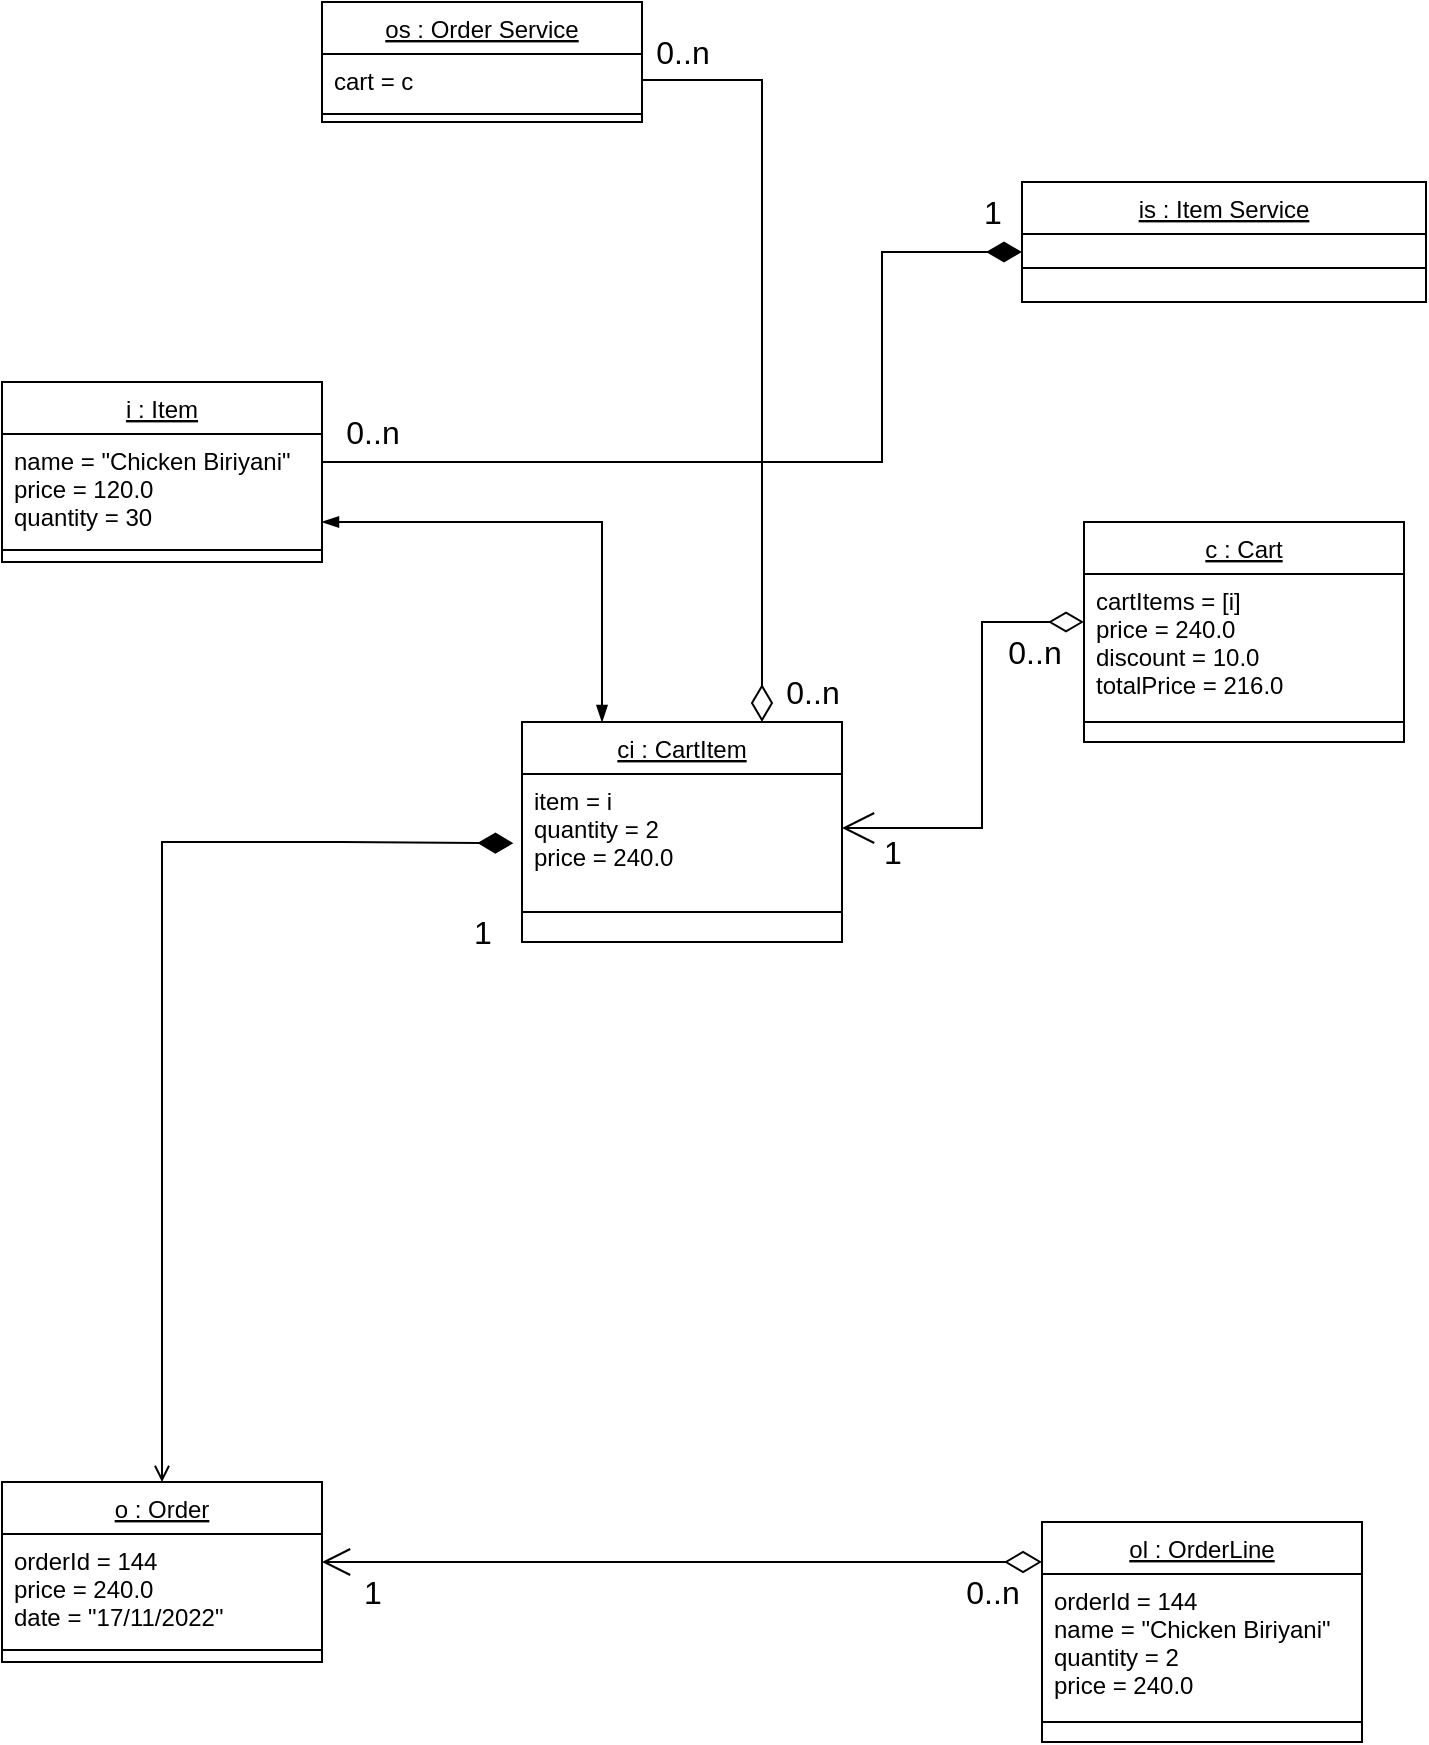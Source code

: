 <mxfile version="20.5.3" type="device"><diagram id="C5RBs43oDa-KdzZeNtuy" name="Page-1"><mxGraphModel dx="1038" dy="543" grid="1" gridSize="10" guides="1" tooltips="1" connect="1" arrows="1" fold="1" page="1" pageScale="1" pageWidth="827" pageHeight="1169" math="0" shadow="0"><root><mxCell id="WIyWlLk6GJQsqaUBKTNV-0"/><mxCell id="WIyWlLk6GJQsqaUBKTNV-1" parent="WIyWlLk6GJQsqaUBKTNV-0"/><mxCell id="zkfFHV4jXpPFQw0GAbJ--0" value="os : Order Service" style="swimlane;fontStyle=4;align=center;verticalAlign=top;childLayout=stackLayout;horizontal=1;startSize=26;horizontalStack=0;resizeParent=1;resizeLast=0;collapsible=1;marginBottom=0;rounded=0;shadow=0;strokeWidth=1;" parent="WIyWlLk6GJQsqaUBKTNV-1" vertex="1"><mxGeometry x="160" y="120" width="160" height="60" as="geometry"><mxRectangle x="220" y="120" width="160" height="26" as="alternateBounds"/></mxGeometry></mxCell><mxCell id="zkfFHV4jXpPFQw0GAbJ--1" value="cart = c" style="text;align=left;verticalAlign=top;spacingLeft=4;spacingRight=4;overflow=hidden;rotatable=0;points=[[0,0.5],[1,0.5]];portConstraint=eastwest;" parent="zkfFHV4jXpPFQw0GAbJ--0" vertex="1"><mxGeometry y="26" width="160" height="26" as="geometry"/></mxCell><mxCell id="zkfFHV4jXpPFQw0GAbJ--4" value="" style="line;html=1;strokeWidth=1;align=left;verticalAlign=middle;spacingTop=-1;spacingLeft=3;spacingRight=3;rotatable=0;labelPosition=right;points=[];portConstraint=eastwest;" parent="zkfFHV4jXpPFQw0GAbJ--0" vertex="1"><mxGeometry y="52" width="160" height="8" as="geometry"/></mxCell><mxCell id="zkfFHV4jXpPFQw0GAbJ--17" value="is : Item Service" style="swimlane;fontStyle=4;align=center;verticalAlign=top;childLayout=stackLayout;horizontal=1;startSize=26;horizontalStack=0;resizeParent=1;resizeLast=0;collapsible=1;marginBottom=0;rounded=0;shadow=0;strokeWidth=1;" parent="WIyWlLk6GJQsqaUBKTNV-1" vertex="1"><mxGeometry x="510" y="210" width="202" height="60" as="geometry"><mxRectangle x="550" y="140" width="160" height="26" as="alternateBounds"/></mxGeometry></mxCell><mxCell id="zkfFHV4jXpPFQw0GAbJ--23" value="" style="line;html=1;strokeWidth=1;align=left;verticalAlign=middle;spacingTop=-1;spacingLeft=3;spacingRight=3;rotatable=0;labelPosition=right;points=[];portConstraint=eastwest;" parent="zkfFHV4jXpPFQw0GAbJ--17" vertex="1"><mxGeometry y="26" width="202" height="34" as="geometry"/></mxCell><mxCell id="wBE48z0EoG066f2JHgsS-4" value="c : Cart" style="swimlane;fontStyle=4;align=center;verticalAlign=top;childLayout=stackLayout;horizontal=1;startSize=26;horizontalStack=0;resizeParent=1;resizeLast=0;collapsible=1;marginBottom=0;rounded=0;shadow=0;strokeWidth=1;" parent="WIyWlLk6GJQsqaUBKTNV-1" vertex="1"><mxGeometry x="541" y="380" width="160" height="110" as="geometry"><mxRectangle x="220" y="120" width="160" height="26" as="alternateBounds"/></mxGeometry></mxCell><mxCell id="wBE48z0EoG066f2JHgsS-5" value="cartItems = [i]&#10;price = 240.0&#10;discount = 10.0&#10;totalPrice = 216.0" style="text;align=left;verticalAlign=top;spacingLeft=4;spacingRight=4;overflow=hidden;rotatable=0;points=[[0,0.5],[1,0.5]];portConstraint=eastwest;" parent="wBE48z0EoG066f2JHgsS-4" vertex="1"><mxGeometry y="26" width="160" height="64" as="geometry"/></mxCell><mxCell id="wBE48z0EoG066f2JHgsS-6" value="" style="line;html=1;strokeWidth=1;align=left;verticalAlign=middle;spacingTop=-1;spacingLeft=3;spacingRight=3;rotatable=0;labelPosition=right;points=[];portConstraint=eastwest;" parent="wBE48z0EoG066f2JHgsS-4" vertex="1"><mxGeometry y="90" width="160" height="20" as="geometry"/></mxCell><mxCell id="wBE48z0EoG066f2JHgsS-8" value="ci : CartItem" style="swimlane;fontStyle=4;align=center;verticalAlign=top;childLayout=stackLayout;horizontal=1;startSize=26;horizontalStack=0;resizeParent=1;resizeLast=0;collapsible=1;marginBottom=0;rounded=0;shadow=0;strokeWidth=1;" parent="WIyWlLk6GJQsqaUBKTNV-1" vertex="1"><mxGeometry x="260" y="480" width="160" height="110" as="geometry"><mxRectangle x="220" y="120" width="160" height="26" as="alternateBounds"/></mxGeometry></mxCell><mxCell id="wBE48z0EoG066f2JHgsS-9" value="item = i&#10;quantity = 2&#10;price = 240.0" style="text;align=left;verticalAlign=top;spacingLeft=4;spacingRight=4;overflow=hidden;rotatable=0;points=[[0,0.5],[1,0.5]];portConstraint=eastwest;" parent="wBE48z0EoG066f2JHgsS-8" vertex="1"><mxGeometry y="26" width="160" height="54" as="geometry"/></mxCell><mxCell id="wBE48z0EoG066f2JHgsS-10" value="" style="line;html=1;strokeWidth=1;align=left;verticalAlign=middle;spacingTop=-1;spacingLeft=3;spacingRight=3;rotatable=0;labelPosition=right;points=[];portConstraint=eastwest;" parent="wBE48z0EoG066f2JHgsS-8" vertex="1"><mxGeometry y="80" width="160" height="30" as="geometry"/></mxCell><mxCell id="wBE48z0EoG066f2JHgsS-13" value="i : Item" style="swimlane;fontStyle=4;align=center;verticalAlign=top;childLayout=stackLayout;horizontal=1;startSize=26;horizontalStack=0;resizeParent=1;resizeLast=0;collapsible=1;marginBottom=0;rounded=0;shadow=0;strokeWidth=1;" parent="WIyWlLk6GJQsqaUBKTNV-1" vertex="1"><mxGeometry y="310" width="160" height="90" as="geometry"><mxRectangle x="220" y="120" width="160" height="26" as="alternateBounds"/></mxGeometry></mxCell><mxCell id="wBE48z0EoG066f2JHgsS-14" value="name = &quot;Chicken Biriyani&quot;&#10;price = 120.0&#10;quantity = 30" style="text;align=left;verticalAlign=top;spacingLeft=4;spacingRight=4;overflow=hidden;rotatable=0;points=[[0,0.5],[1,0.5]];portConstraint=eastwest;" parent="wBE48z0EoG066f2JHgsS-13" vertex="1"><mxGeometry y="26" width="160" height="54" as="geometry"/></mxCell><mxCell id="wBE48z0EoG066f2JHgsS-15" value="" style="line;html=1;strokeWidth=1;align=left;verticalAlign=middle;spacingTop=-1;spacingLeft=3;spacingRight=3;rotatable=0;labelPosition=right;points=[];portConstraint=eastwest;" parent="wBE48z0EoG066f2JHgsS-13" vertex="1"><mxGeometry y="80" width="160" height="8" as="geometry"/></mxCell><mxCell id="wBE48z0EoG066f2JHgsS-17" value="ol : OrderLine" style="swimlane;fontStyle=4;align=center;verticalAlign=top;childLayout=stackLayout;horizontal=1;startSize=26;horizontalStack=0;resizeParent=1;resizeLast=0;collapsible=1;marginBottom=0;rounded=0;shadow=0;strokeWidth=1;" parent="WIyWlLk6GJQsqaUBKTNV-1" vertex="1"><mxGeometry x="520" y="880" width="160" height="110" as="geometry"><mxRectangle x="220" y="120" width="160" height="26" as="alternateBounds"/></mxGeometry></mxCell><mxCell id="wBE48z0EoG066f2JHgsS-18" value="orderId = 144&#10;name = &quot;Chicken Biriyani&quot;&#10;quantity = 2&#10;price = 240.0" style="text;align=left;verticalAlign=top;spacingLeft=4;spacingRight=4;overflow=hidden;rotatable=0;points=[[0,0.5],[1,0.5]];portConstraint=eastwest;" parent="wBE48z0EoG066f2JHgsS-17" vertex="1"><mxGeometry y="26" width="160" height="64" as="geometry"/></mxCell><mxCell id="wBE48z0EoG066f2JHgsS-19" value="" style="line;html=1;strokeWidth=1;align=left;verticalAlign=middle;spacingTop=-1;spacingLeft=3;spacingRight=3;rotatable=0;labelPosition=right;points=[];portConstraint=eastwest;" parent="wBE48z0EoG066f2JHgsS-17" vertex="1"><mxGeometry y="90" width="160" height="20" as="geometry"/></mxCell><mxCell id="wBE48z0EoG066f2JHgsS-34" style="edgeStyle=none;rounded=0;orthogonalLoop=1;jettySize=auto;html=1;fontSize=12;startArrow=open;startFill=0;endArrow=diamondThin;endFill=1;sourcePerimeterSpacing=8;targetPerimeterSpacing=8;exitX=0.5;exitY=0;exitDx=0;exitDy=0;startSize=6;endSize=15;entryX=-0.027;entryY=0.641;entryDx=0;entryDy=0;entryPerimeter=0;" parent="WIyWlLk6GJQsqaUBKTNV-1" source="wBE48z0EoG066f2JHgsS-21" edge="1" target="wBE48z0EoG066f2JHgsS-9"><mxGeometry relative="1" as="geometry"><mxPoint x="260" y="596" as="targetPoint"/><Array as="points"><mxPoint x="80" y="540"/><mxPoint x="170" y="540"/></Array></mxGeometry></mxCell><mxCell id="wBE48z0EoG066f2JHgsS-21" value="o : Order" style="swimlane;fontStyle=4;align=center;verticalAlign=top;childLayout=stackLayout;horizontal=1;startSize=26;horizontalStack=0;resizeParent=1;resizeLast=0;collapsible=1;marginBottom=0;rounded=0;shadow=0;strokeWidth=1;" parent="WIyWlLk6GJQsqaUBKTNV-1" vertex="1"><mxGeometry y="860" width="160" height="90" as="geometry"><mxRectangle x="220" y="120" width="160" height="26" as="alternateBounds"/></mxGeometry></mxCell><mxCell id="wBE48z0EoG066f2JHgsS-22" value="orderId = 144&#10;price = 240.0&#10;date = &quot;17/11/2022&quot;" style="text;align=left;verticalAlign=top;spacingLeft=4;spacingRight=4;overflow=hidden;rotatable=0;points=[[0,0.5],[1,0.5]];portConstraint=eastwest;" parent="wBE48z0EoG066f2JHgsS-21" vertex="1"><mxGeometry y="26" width="160" height="54" as="geometry"/></mxCell><mxCell id="wBE48z0EoG066f2JHgsS-23" value="" style="line;html=1;strokeWidth=1;align=left;verticalAlign=middle;spacingTop=-1;spacingLeft=3;spacingRight=3;rotatable=0;labelPosition=right;points=[];portConstraint=eastwest;" parent="wBE48z0EoG066f2JHgsS-21" vertex="1"><mxGeometry y="80" width="160" height="8" as="geometry"/></mxCell><mxCell id="wBE48z0EoG066f2JHgsS-25" style="edgeStyle=none;curved=1;rounded=0;orthogonalLoop=1;jettySize=auto;html=1;fontSize=12;endArrow=open;startSize=16;endSize=12;sourcePerimeterSpacing=8;targetPerimeterSpacing=8;startArrow=diamondThin;startFill=0;" parent="WIyWlLk6GJQsqaUBKTNV-1" edge="1"><mxGeometry relative="1" as="geometry"><mxPoint x="520" y="900" as="sourcePoint"/><mxPoint x="160" y="900" as="targetPoint"/></mxGeometry></mxCell><mxCell id="wBE48z0EoG066f2JHgsS-33" value="" style="edgeStyle=none;orthogonalLoop=1;jettySize=auto;html=1;rounded=0;fontSize=12;startArrow=blockThin;startFill=1;endArrow=blockThin;endFill=1;sourcePerimeterSpacing=8;targetPerimeterSpacing=8;entryX=0.25;entryY=0;entryDx=0;entryDy=0;" parent="WIyWlLk6GJQsqaUBKTNV-1" target="wBE48z0EoG066f2JHgsS-8" edge="1"><mxGeometry width="140" relative="1" as="geometry"><mxPoint x="160" y="380" as="sourcePoint"/><mxPoint x="300" y="380" as="targetPoint"/><Array as="points"><mxPoint x="300" y="380"/></Array></mxGeometry></mxCell><mxCell id="wBE48z0EoG066f2JHgsS-35" style="edgeStyle=none;rounded=0;orthogonalLoop=1;jettySize=auto;html=1;fontSize=12;endArrow=open;startSize=15;endSize=14;sourcePerimeterSpacing=8;targetPerimeterSpacing=8;startArrow=diamondThin;startFill=0;entryX=1;entryY=0.5;entryDx=0;entryDy=0;" parent="WIyWlLk6GJQsqaUBKTNV-1" target="wBE48z0EoG066f2JHgsS-9" edge="1"><mxGeometry relative="1" as="geometry"><mxPoint x="541" y="430" as="sourcePoint"/><mxPoint x="181" y="430" as="targetPoint"/><Array as="points"><mxPoint x="490" y="430"/><mxPoint x="490" y="533"/></Array></mxGeometry></mxCell><mxCell id="wBE48z0EoG066f2JHgsS-36" style="edgeStyle=none;rounded=0;orthogonalLoop=1;jettySize=auto;html=1;entryX=0;entryY=0.5;entryDx=0;entryDy=0;fontSize=12;startArrow=none;startFill=0;endArrow=diamondThin;endFill=1;sourcePerimeterSpacing=8;targetPerimeterSpacing=8;endSize=15;" parent="WIyWlLk6GJQsqaUBKTNV-1" edge="1"><mxGeometry relative="1" as="geometry"><mxPoint x="160" y="350" as="sourcePoint"/><Array as="points"><mxPoint x="440" y="350"/><mxPoint x="440" y="245"/></Array><mxPoint x="510" y="245" as="targetPoint"/></mxGeometry></mxCell><mxCell id="wBE48z0EoG066f2JHgsS-38" style="edgeStyle=none;rounded=0;orthogonalLoop=1;jettySize=auto;html=1;exitX=1;exitY=0.5;exitDx=0;exitDy=0;entryX=0.75;entryY=0;entryDx=0;entryDy=0;fontSize=12;startArrow=none;startFill=0;endArrow=diamondThin;endFill=0;sourcePerimeterSpacing=8;targetPerimeterSpacing=8;endSize=16;" parent="WIyWlLk6GJQsqaUBKTNV-1" source="zkfFHV4jXpPFQw0GAbJ--1" target="wBE48z0EoG066f2JHgsS-8" edge="1"><mxGeometry relative="1" as="geometry"><Array as="points"><mxPoint x="380" y="159"/></Array></mxGeometry></mxCell><mxCell id="wBE48z0EoG066f2JHgsS-41" value="1" style="text;html=1;align=center;verticalAlign=middle;resizable=0;points=[];autosize=1;strokeColor=none;fillColor=none;fontSize=16;" parent="WIyWlLk6GJQsqaUBKTNV-1" vertex="1"><mxGeometry x="480" y="210" width="30" height="30" as="geometry"/></mxCell><mxCell id="wBE48z0EoG066f2JHgsS-42" value="0..n" style="text;html=1;align=center;verticalAlign=middle;resizable=0;points=[];autosize=1;strokeColor=none;fillColor=none;fontSize=16;" parent="WIyWlLk6GJQsqaUBKTNV-1" vertex="1"><mxGeometry x="315" y="130" width="50" height="30" as="geometry"/></mxCell><mxCell id="wBE48z0EoG066f2JHgsS-43" value="0..n" style="text;html=1;align=center;verticalAlign=middle;resizable=0;points=[];autosize=1;strokeColor=none;fillColor=none;fontSize=16;" parent="WIyWlLk6GJQsqaUBKTNV-1" vertex="1"><mxGeometry x="160" y="320" width="50" height="30" as="geometry"/></mxCell><mxCell id="wBE48z0EoG066f2JHgsS-44" value="0..n" style="text;html=1;align=center;verticalAlign=middle;resizable=0;points=[];autosize=1;strokeColor=none;fillColor=none;fontSize=16;" parent="WIyWlLk6GJQsqaUBKTNV-1" vertex="1"><mxGeometry x="380" y="450" width="50" height="30" as="geometry"/></mxCell><mxCell id="wBE48z0EoG066f2JHgsS-45" value="0..n" style="text;html=1;align=center;verticalAlign=middle;resizable=0;points=[];autosize=1;strokeColor=none;fillColor=none;fontSize=16;" parent="WIyWlLk6GJQsqaUBKTNV-1" vertex="1"><mxGeometry x="491" y="430" width="50" height="30" as="geometry"/></mxCell><mxCell id="wBE48z0EoG066f2JHgsS-46" value="0..n" style="text;html=1;align=center;verticalAlign=middle;resizable=0;points=[];autosize=1;strokeColor=none;fillColor=none;fontSize=16;" parent="WIyWlLk6GJQsqaUBKTNV-1" vertex="1"><mxGeometry x="470" y="900" width="50" height="30" as="geometry"/></mxCell><mxCell id="wBE48z0EoG066f2JHgsS-47" value="1" style="text;html=1;align=center;verticalAlign=middle;resizable=0;points=[];autosize=1;strokeColor=none;fillColor=none;fontSize=16;" parent="WIyWlLk6GJQsqaUBKTNV-1" vertex="1"><mxGeometry x="430" y="530" width="30" height="30" as="geometry"/></mxCell><mxCell id="wBE48z0EoG066f2JHgsS-48" value="1" style="text;html=1;align=center;verticalAlign=middle;resizable=0;points=[];autosize=1;strokeColor=none;fillColor=none;fontSize=16;" parent="WIyWlLk6GJQsqaUBKTNV-1" vertex="1"><mxGeometry x="170" y="900" width="30" height="30" as="geometry"/></mxCell><mxCell id="wBE48z0EoG066f2JHgsS-49" value="1" style="text;html=1;align=center;verticalAlign=middle;resizable=0;points=[];autosize=1;strokeColor=none;fillColor=none;fontSize=16;" parent="WIyWlLk6GJQsqaUBKTNV-1" vertex="1"><mxGeometry x="225" y="570" width="30" height="30" as="geometry"/></mxCell></root></mxGraphModel></diagram></mxfile>